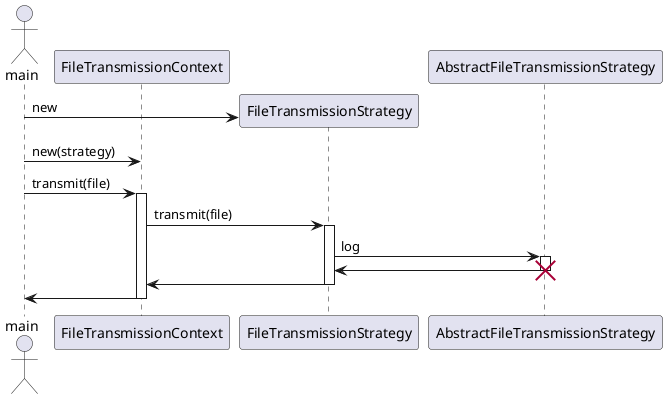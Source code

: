 @startuml
	actor main	

	create FileTransmissionContext
		
	create FileTransmissionStrategy
	
	main -> FileTransmissionStrategy : new
	
	main -> FileTransmissionContext: new(strategy)
	
	main -> FileTransmissionContext : transmit(file)
	
	activate FileTransmissionContext
	FileTransmissionContext -> FileTransmissionStrategy: transmit(file)
		
		activate FileTransmissionStrategy
			FileTransmissionStrategy -> AbstractFileTransmissionStrategy: log
			activate AbstractFileTransmissionStrategy
			AbstractFileTransmissionStrategy -> FileTransmissionStrategy
			deactivate AbstractFileTransmissionStrategy
			destroy AbstractFileTransmissionStrategy
		FileTransmissionStrategy -> FileTransmissionContext
			
		deactivate FileTransmissionStrategy
	FileTransmissionContext -> main
	deactivate FileTransmissionContext
@enduml